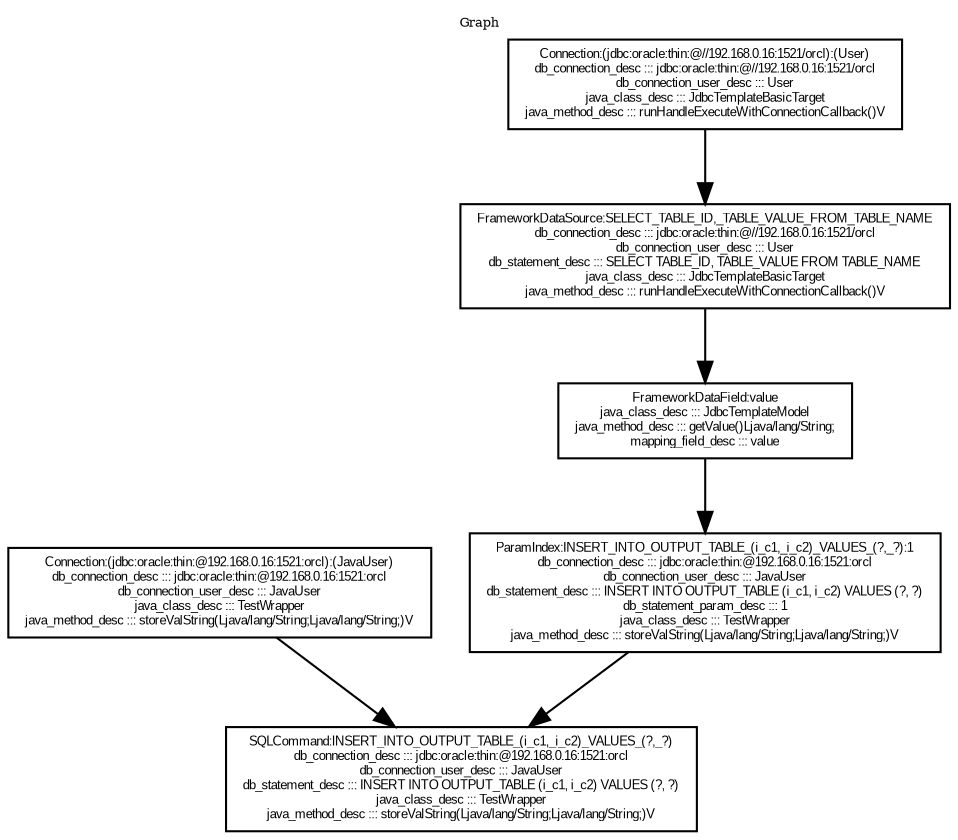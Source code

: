 digraph "DirectedGraph" {
graph [concentrate = true,label = "Graph", labelloc=t];center=true;fontsize=6;node [ color=black,shape="box"fontsize=6,fontcolor=black,fontname=Arial];edge [ color=black,fontsize=6,fontcolor=black,fontname=Arial]; 
   "Connection:(jdbc:oracle:thin:@192.168.0.16:1521:orcl):(JavaUser)
db_connection_desc ::: jdbc:oracle:thin:@192.168.0.16:1521:orcl
db_connection_user_desc ::: JavaUser
java_class_desc ::: TestWrapper
java_method_desc ::: storeValString(Ljava/lang/String;Ljava/lang/String;)V
" [ ]
   "ParamIndex:INSERT_INTO_OUTPUT_TABLE_(i_c1,_i_c2)_VALUES_(?,_?):1
db_connection_desc ::: jdbc:oracle:thin:@192.168.0.16:1521:orcl
db_connection_user_desc ::: JavaUser
db_statement_desc ::: INSERT INTO OUTPUT_TABLE (i_c1, i_c2) VALUES (?, ?)
db_statement_param_desc ::: 1
java_class_desc ::: TestWrapper
java_method_desc ::: storeValString(Ljava/lang/String;Ljava/lang/String;)V
" [ ]
   "Connection:(jdbc:oracle:thin:@//192.168.0.16:1521/orcl):(User)
db_connection_desc ::: jdbc:oracle:thin:@//192.168.0.16:1521/orcl
db_connection_user_desc ::: User
java_class_desc ::: JdbcTemplateBasicTarget
java_method_desc ::: runHandleExecuteWithConnectionCallback()V
" [ ]
   "FrameworkDataSource:SELECT_TABLE_ID,_TABLE_VALUE_FROM_TABLE_NAME
db_connection_desc ::: jdbc:oracle:thin:@//192.168.0.16:1521/orcl
db_connection_user_desc ::: User
db_statement_desc ::: SELECT TABLE_ID, TABLE_VALUE FROM TABLE_NAME
java_class_desc ::: JdbcTemplateBasicTarget
java_method_desc ::: runHandleExecuteWithConnectionCallback()V
" [ ]
   "FrameworkDataField:value
java_class_desc ::: JdbcTemplateModel
java_method_desc ::: getValue()Ljava/lang/String;
mapping_field_desc ::: value" [ ]
   "SQLCommand:INSERT_INTO_OUTPUT_TABLE_(i_c1,_i_c2)_VALUES_(?,_?)
db_connection_desc ::: jdbc:oracle:thin:@192.168.0.16:1521:orcl
db_connection_user_desc ::: JavaUser
db_statement_desc ::: INSERT INTO OUTPUT_TABLE (i_c1, i_c2) VALUES (?, ?)
java_class_desc ::: TestWrapper
java_method_desc ::: storeValString(Ljava/lang/String;Ljava/lang/String;)V
" [ ]
 "Connection:(jdbc:oracle:thin:@192.168.0.16:1521:orcl):(JavaUser)
db_connection_desc ::: jdbc:oracle:thin:@192.168.0.16:1521:orcl
db_connection_user_desc ::: JavaUser
java_class_desc ::: TestWrapper
java_method_desc ::: storeValString(Ljava/lang/String;Ljava/lang/String;)V
" -> "SQLCommand:INSERT_INTO_OUTPUT_TABLE_(i_c1,_i_c2)_VALUES_(?,_?)
db_connection_desc ::: jdbc:oracle:thin:@192.168.0.16:1521:orcl
db_connection_user_desc ::: JavaUser
db_statement_desc ::: INSERT INTO OUTPUT_TABLE (i_c1, i_c2) VALUES (?, ?)
java_class_desc ::: TestWrapper
java_method_desc ::: storeValString(Ljava/lang/String;Ljava/lang/String;)V
"[style=solid] 
 "ParamIndex:INSERT_INTO_OUTPUT_TABLE_(i_c1,_i_c2)_VALUES_(?,_?):1
db_connection_desc ::: jdbc:oracle:thin:@192.168.0.16:1521:orcl
db_connection_user_desc ::: JavaUser
db_statement_desc ::: INSERT INTO OUTPUT_TABLE (i_c1, i_c2) VALUES (?, ?)
db_statement_param_desc ::: 1
java_class_desc ::: TestWrapper
java_method_desc ::: storeValString(Ljava/lang/String;Ljava/lang/String;)V
" -> "SQLCommand:INSERT_INTO_OUTPUT_TABLE_(i_c1,_i_c2)_VALUES_(?,_?)
db_connection_desc ::: jdbc:oracle:thin:@192.168.0.16:1521:orcl
db_connection_user_desc ::: JavaUser
db_statement_desc ::: INSERT INTO OUTPUT_TABLE (i_c1, i_c2) VALUES (?, ?)
java_class_desc ::: TestWrapper
java_method_desc ::: storeValString(Ljava/lang/String;Ljava/lang/String;)V
"[style=solid] 
 "Connection:(jdbc:oracle:thin:@//192.168.0.16:1521/orcl):(User)
db_connection_desc ::: jdbc:oracle:thin:@//192.168.0.16:1521/orcl
db_connection_user_desc ::: User
java_class_desc ::: JdbcTemplateBasicTarget
java_method_desc ::: runHandleExecuteWithConnectionCallback()V
" -> "FrameworkDataSource:SELECT_TABLE_ID,_TABLE_VALUE_FROM_TABLE_NAME
db_connection_desc ::: jdbc:oracle:thin:@//192.168.0.16:1521/orcl
db_connection_user_desc ::: User
db_statement_desc ::: SELECT TABLE_ID, TABLE_VALUE FROM TABLE_NAME
java_class_desc ::: JdbcTemplateBasicTarget
java_method_desc ::: runHandleExecuteWithConnectionCallback()V
"[style=solid] 
 "FrameworkDataSource:SELECT_TABLE_ID,_TABLE_VALUE_FROM_TABLE_NAME
db_connection_desc ::: jdbc:oracle:thin:@//192.168.0.16:1521/orcl
db_connection_user_desc ::: User
db_statement_desc ::: SELECT TABLE_ID, TABLE_VALUE FROM TABLE_NAME
java_class_desc ::: JdbcTemplateBasicTarget
java_method_desc ::: runHandleExecuteWithConnectionCallback()V
" -> "FrameworkDataField:value
java_class_desc ::: JdbcTemplateModel
java_method_desc ::: getValue()Ljava/lang/String;
mapping_field_desc ::: value"[style=solid] 
 "FrameworkDataField:value
java_class_desc ::: JdbcTemplateModel
java_method_desc ::: getValue()Ljava/lang/String;
mapping_field_desc ::: value" -> "ParamIndex:INSERT_INTO_OUTPUT_TABLE_(i_c1,_i_c2)_VALUES_(?,_?):1
db_connection_desc ::: jdbc:oracle:thin:@192.168.0.16:1521:orcl
db_connection_user_desc ::: JavaUser
db_statement_desc ::: INSERT INTO OUTPUT_TABLE (i_c1, i_c2) VALUES (?, ?)
db_statement_param_desc ::: 1
java_class_desc ::: TestWrapper
java_method_desc ::: storeValString(Ljava/lang/String;Ljava/lang/String;)V
"[style=solid] 

}
